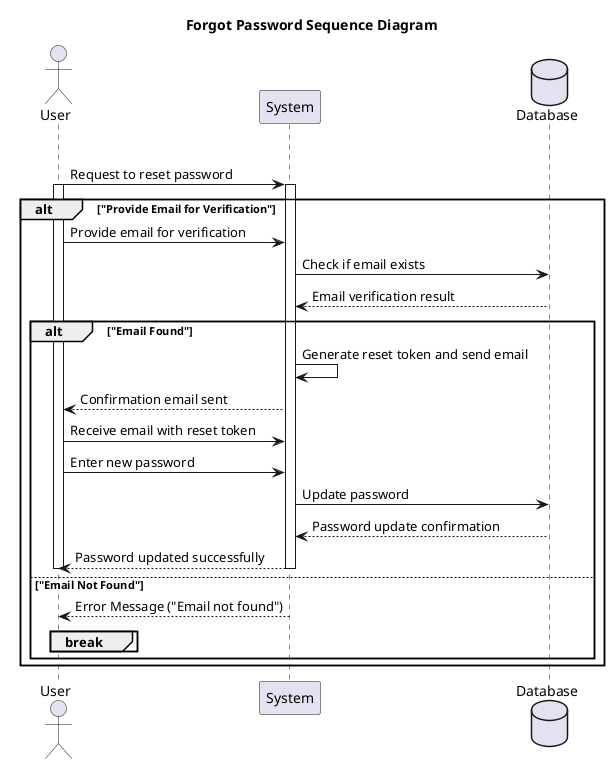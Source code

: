 @startuml
title Forgot Password Sequence Diagram

actor User
participant System
Database Database

alt "Request Password Reset"
  User -> System: Request to reset password
  activate User
  activate System
  alt "Provide Email for Verification"
    User -> System: Provide email for verification
    System -> Database: Check if email exists
    Database --> System: Email verification result
    deactivate Database
    alt "Email Found"
      System -> System: Generate reset token and send email
      System --> User: Confirmation email sent
      User -> System: Receive email with reset token
  User -> System: Enter new password
  System -> Database: Update password
  Database --> System: Password update confirmation
  System --> User: Password updated successfully
  deactivate User
  deactivate System
    else "Email Not Found"
      System --> User: Error Message ("Email not found")
      deactivate User
      deactivate System
      break
    end
  end
end

@enduml
